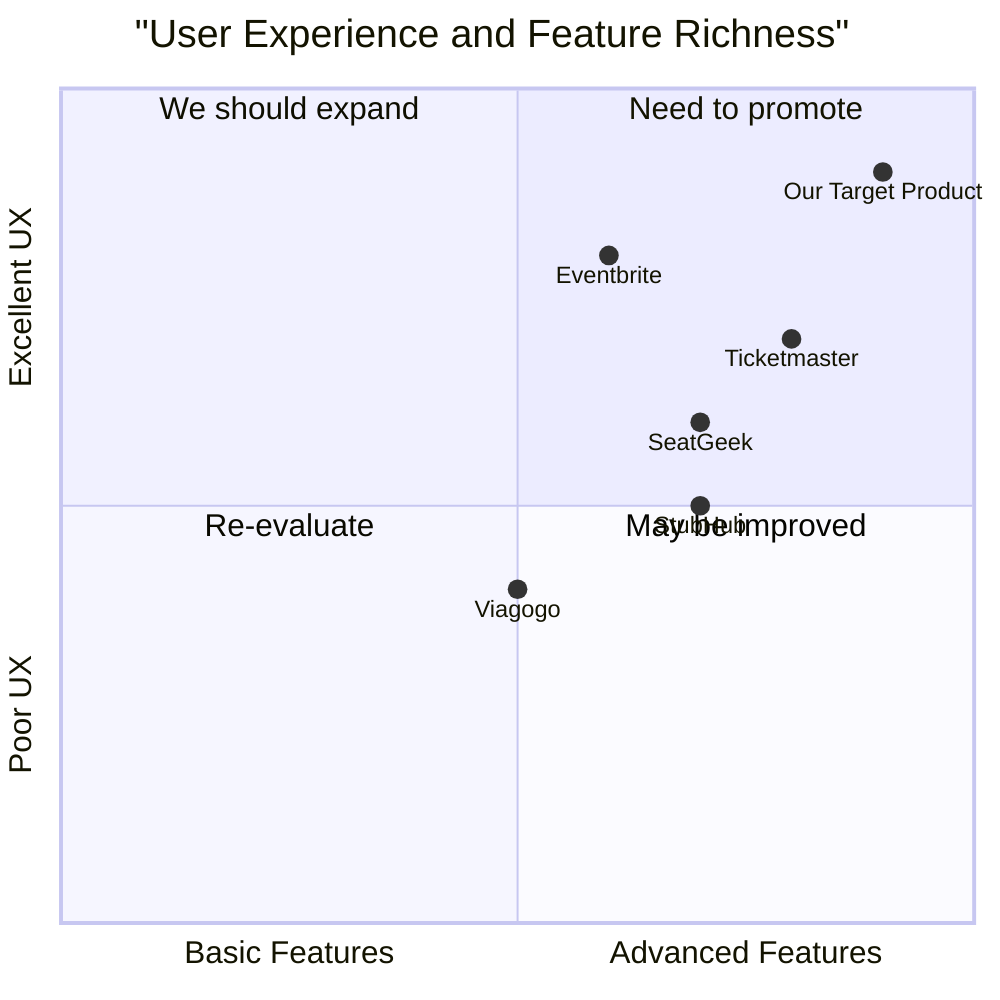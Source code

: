 quadrantChart
    title "User Experience and Feature Richness"
    x-axis "Basic Features" --> "Advanced Features"
    y-axis "Poor UX" --> "Excellent UX"
    quadrant-1 "Need to promote"
    quadrant-2 "We should expand"
    quadrant-3 "Re-evaluate"
    quadrant-4 "May be improved"
    "Ticketmaster": [0.8, 0.7]
    "Eventbrite": [0.6, 0.8]
    "StubHub": [0.7, 0.5]
    "SeatGeek": [0.7, 0.6]
    "Viagogo": [0.5, 0.4]
    "Our Target Product": [0.9, 0.9]